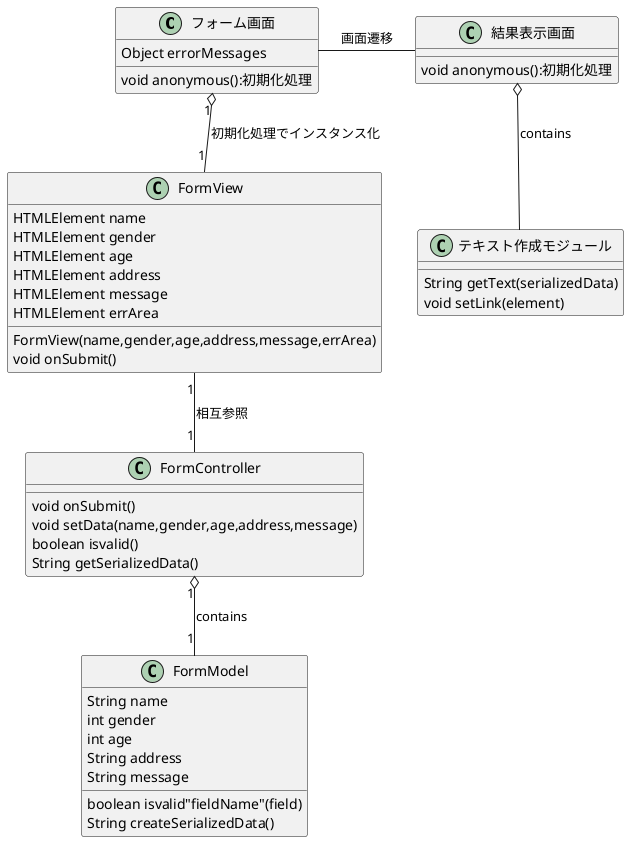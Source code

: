 
@startuml class diagram
class "フォーム画面" as fmSc{
    Object errorMessages
    void anonymous():初期化処理
}
class "FormView" as fv{
    HTMLElement name
    HTMLElement gender
    HTMLElement age
    HTMLElement address
    HTMLElement message
    HTMLElement errArea
    FormView(name,gender,age,address,message,errArea)
    void onSubmit()
}
class "FormController" as fc{
    void onSubmit()
    void setData(name,gender,age,address,message)
    boolean isvalid()
    String getSerializedData()
}
class "FormModel" as fm{
    String name
    int gender
    int age
    String address
    String message
    boolean isvalid"fieldName"(field)
    String createSerializedData()
}
class "結果表示画面" as rsltSc{
    void anonymous():初期化処理
}
class "テキスト作成モジュール" as crtTxt{
    String getText(serializedData)
    void setLink(element)
}

fmSc "1" o-- "1" fv  : 初期化処理でインスタンス化
fv "1" -- "1" fc  : 相互参照
fc "1" o-- "1" fm  : contains

fmSc  -  rsltSc : 画面遷移
rsltSc  o-- crtTxt   : contains




@enduml